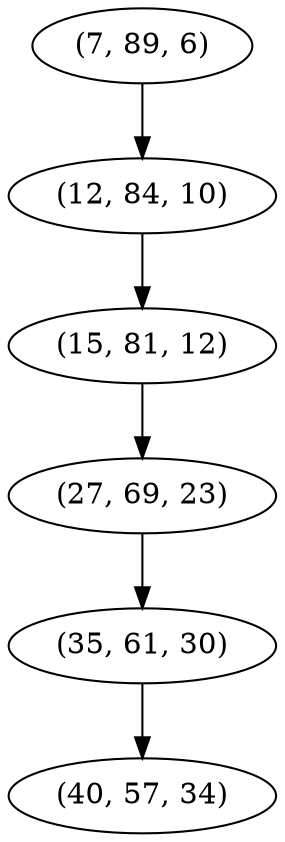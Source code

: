 digraph tree {
    "(7, 89, 6)";
    "(12, 84, 10)";
    "(15, 81, 12)";
    "(27, 69, 23)";
    "(35, 61, 30)";
    "(40, 57, 34)";
    "(7, 89, 6)" -> "(12, 84, 10)";
    "(12, 84, 10)" -> "(15, 81, 12)";
    "(15, 81, 12)" -> "(27, 69, 23)";
    "(27, 69, 23)" -> "(35, 61, 30)";
    "(35, 61, 30)" -> "(40, 57, 34)";
}
